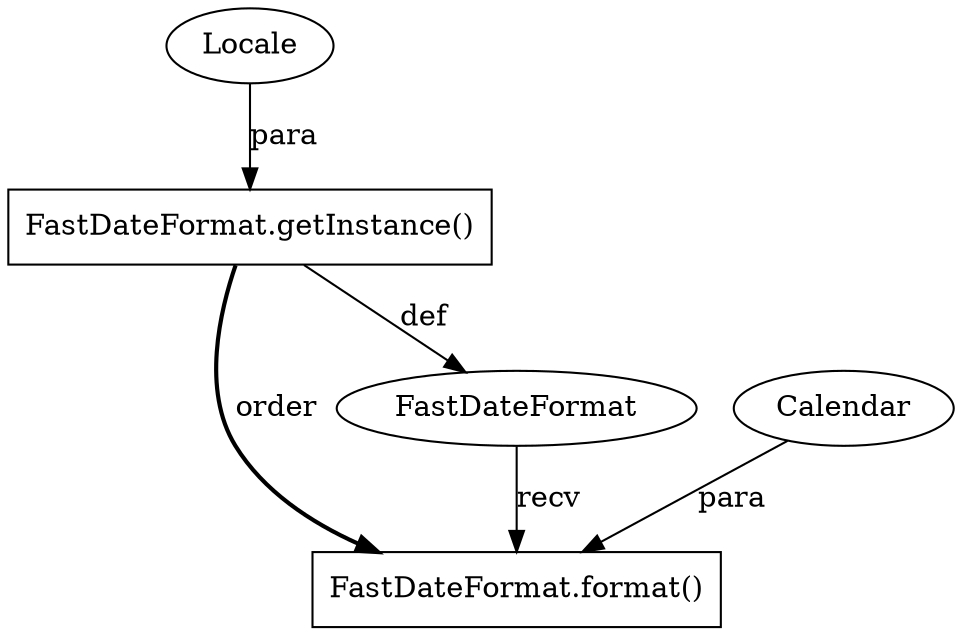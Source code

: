 digraph "AUG" {

  1 [ label="FastDateFormat.format()" shape="box" ];
  2 [ label="FastDateFormat" shape="ellipse" ];
  3 [ label="FastDateFormat.getInstance()" shape="box" ];
  4 [ label="Locale" shape="ellipse" ];
  5 [ label="Calendar" shape="ellipse" ];
  5 -> 1 [ label="para" style="solid" ];
  2 -> 1 [ label="recv" style="solid" ];
  3 -> 1 [ label="order" style="bold" ];
  3 -> 2 [ label="def" style="solid" ];
  4 -> 3 [ label="para" style="solid" ];
}
